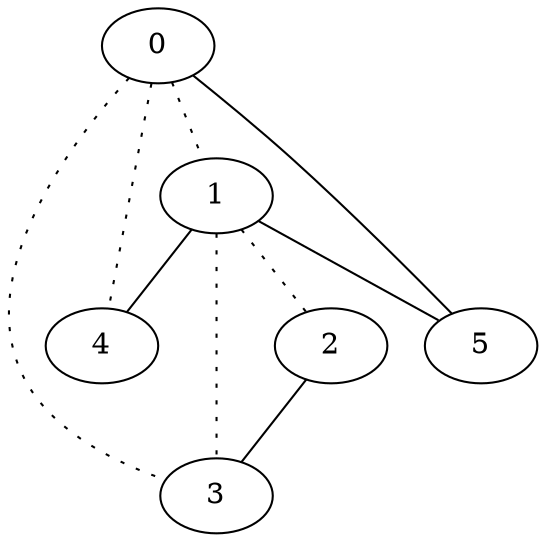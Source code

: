 graph {
a0[label=0];
a1[label=1];
a2[label=2];
a3[label=3];
a4[label=4];
a5[label=5];
a0 -- a1 [style=dotted];
a0 -- a3 [style=dotted];
a0 -- a4 [style=dotted];
a0 -- a5;
a1 -- a2 [style=dotted];
a1 -- a3 [style=dotted];
a1 -- a4;
a1 -- a5;
a2 -- a3;
}
